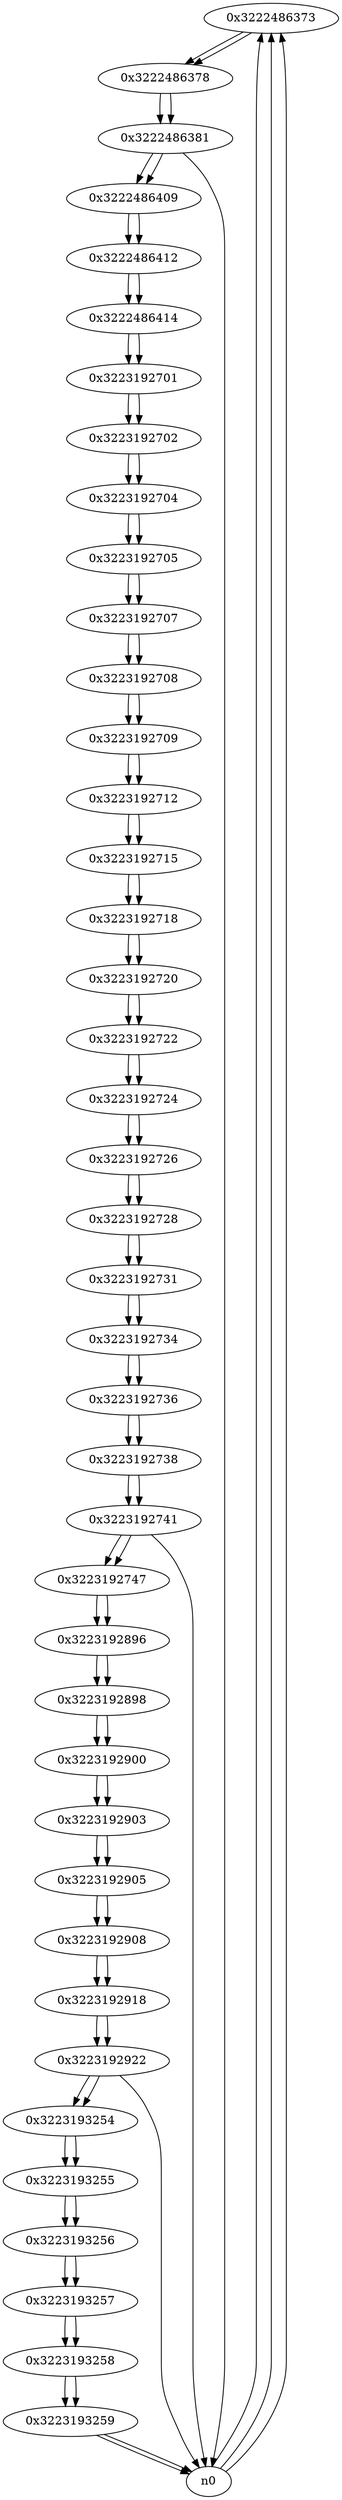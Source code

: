 digraph G{
/* nodes */
  n1 [label="0x3222486373"]
  n2 [label="0x3222486378"]
  n3 [label="0x3222486381"]
  n4 [label="0x3222486409"]
  n5 [label="0x3222486412"]
  n6 [label="0x3222486414"]
  n7 [label="0x3223192701"]
  n8 [label="0x3223192702"]
  n9 [label="0x3223192704"]
  n10 [label="0x3223192705"]
  n11 [label="0x3223192707"]
  n12 [label="0x3223192708"]
  n13 [label="0x3223192709"]
  n14 [label="0x3223192712"]
  n15 [label="0x3223192715"]
  n16 [label="0x3223192718"]
  n17 [label="0x3223192720"]
  n18 [label="0x3223192722"]
  n19 [label="0x3223192724"]
  n20 [label="0x3223192726"]
  n21 [label="0x3223192728"]
  n22 [label="0x3223192731"]
  n23 [label="0x3223192734"]
  n24 [label="0x3223192736"]
  n25 [label="0x3223192738"]
  n26 [label="0x3223192741"]
  n27 [label="0x3223192747"]
  n28 [label="0x3223192896"]
  n29 [label="0x3223192898"]
  n30 [label="0x3223192900"]
  n31 [label="0x3223192903"]
  n32 [label="0x3223192905"]
  n33 [label="0x3223192908"]
  n34 [label="0x3223192918"]
  n35 [label="0x3223192922"]
  n36 [label="0x3223193254"]
  n37 [label="0x3223193255"]
  n38 [label="0x3223193256"]
  n39 [label="0x3223193257"]
  n40 [label="0x3223193258"]
  n41 [label="0x3223193259"]
/* edges */
n1 -> n2;
n0 -> n1;
n0 -> n1;
n0 -> n1;
n2 -> n3;
n1 -> n2;
n3 -> n4;
n3 -> n0;
n2 -> n3;
n4 -> n5;
n3 -> n4;
n5 -> n6;
n4 -> n5;
n6 -> n7;
n5 -> n6;
n7 -> n8;
n6 -> n7;
n8 -> n9;
n7 -> n8;
n9 -> n10;
n8 -> n9;
n10 -> n11;
n9 -> n10;
n11 -> n12;
n10 -> n11;
n12 -> n13;
n11 -> n12;
n13 -> n14;
n12 -> n13;
n14 -> n15;
n13 -> n14;
n15 -> n16;
n14 -> n15;
n16 -> n17;
n15 -> n16;
n17 -> n18;
n16 -> n17;
n18 -> n19;
n17 -> n18;
n19 -> n20;
n18 -> n19;
n20 -> n21;
n19 -> n20;
n21 -> n22;
n20 -> n21;
n22 -> n23;
n21 -> n22;
n23 -> n24;
n22 -> n23;
n24 -> n25;
n23 -> n24;
n25 -> n26;
n24 -> n25;
n26 -> n27;
n26 -> n0;
n25 -> n26;
n27 -> n28;
n26 -> n27;
n28 -> n29;
n27 -> n28;
n29 -> n30;
n28 -> n29;
n30 -> n31;
n29 -> n30;
n31 -> n32;
n30 -> n31;
n32 -> n33;
n31 -> n32;
n33 -> n34;
n32 -> n33;
n34 -> n35;
n33 -> n34;
n35 -> n36;
n35 -> n0;
n34 -> n35;
n36 -> n37;
n35 -> n36;
n37 -> n38;
n36 -> n37;
n38 -> n39;
n37 -> n38;
n39 -> n40;
n38 -> n39;
n40 -> n41;
n39 -> n40;
n41 -> n0;
n41 -> n0;
n40 -> n41;
}
